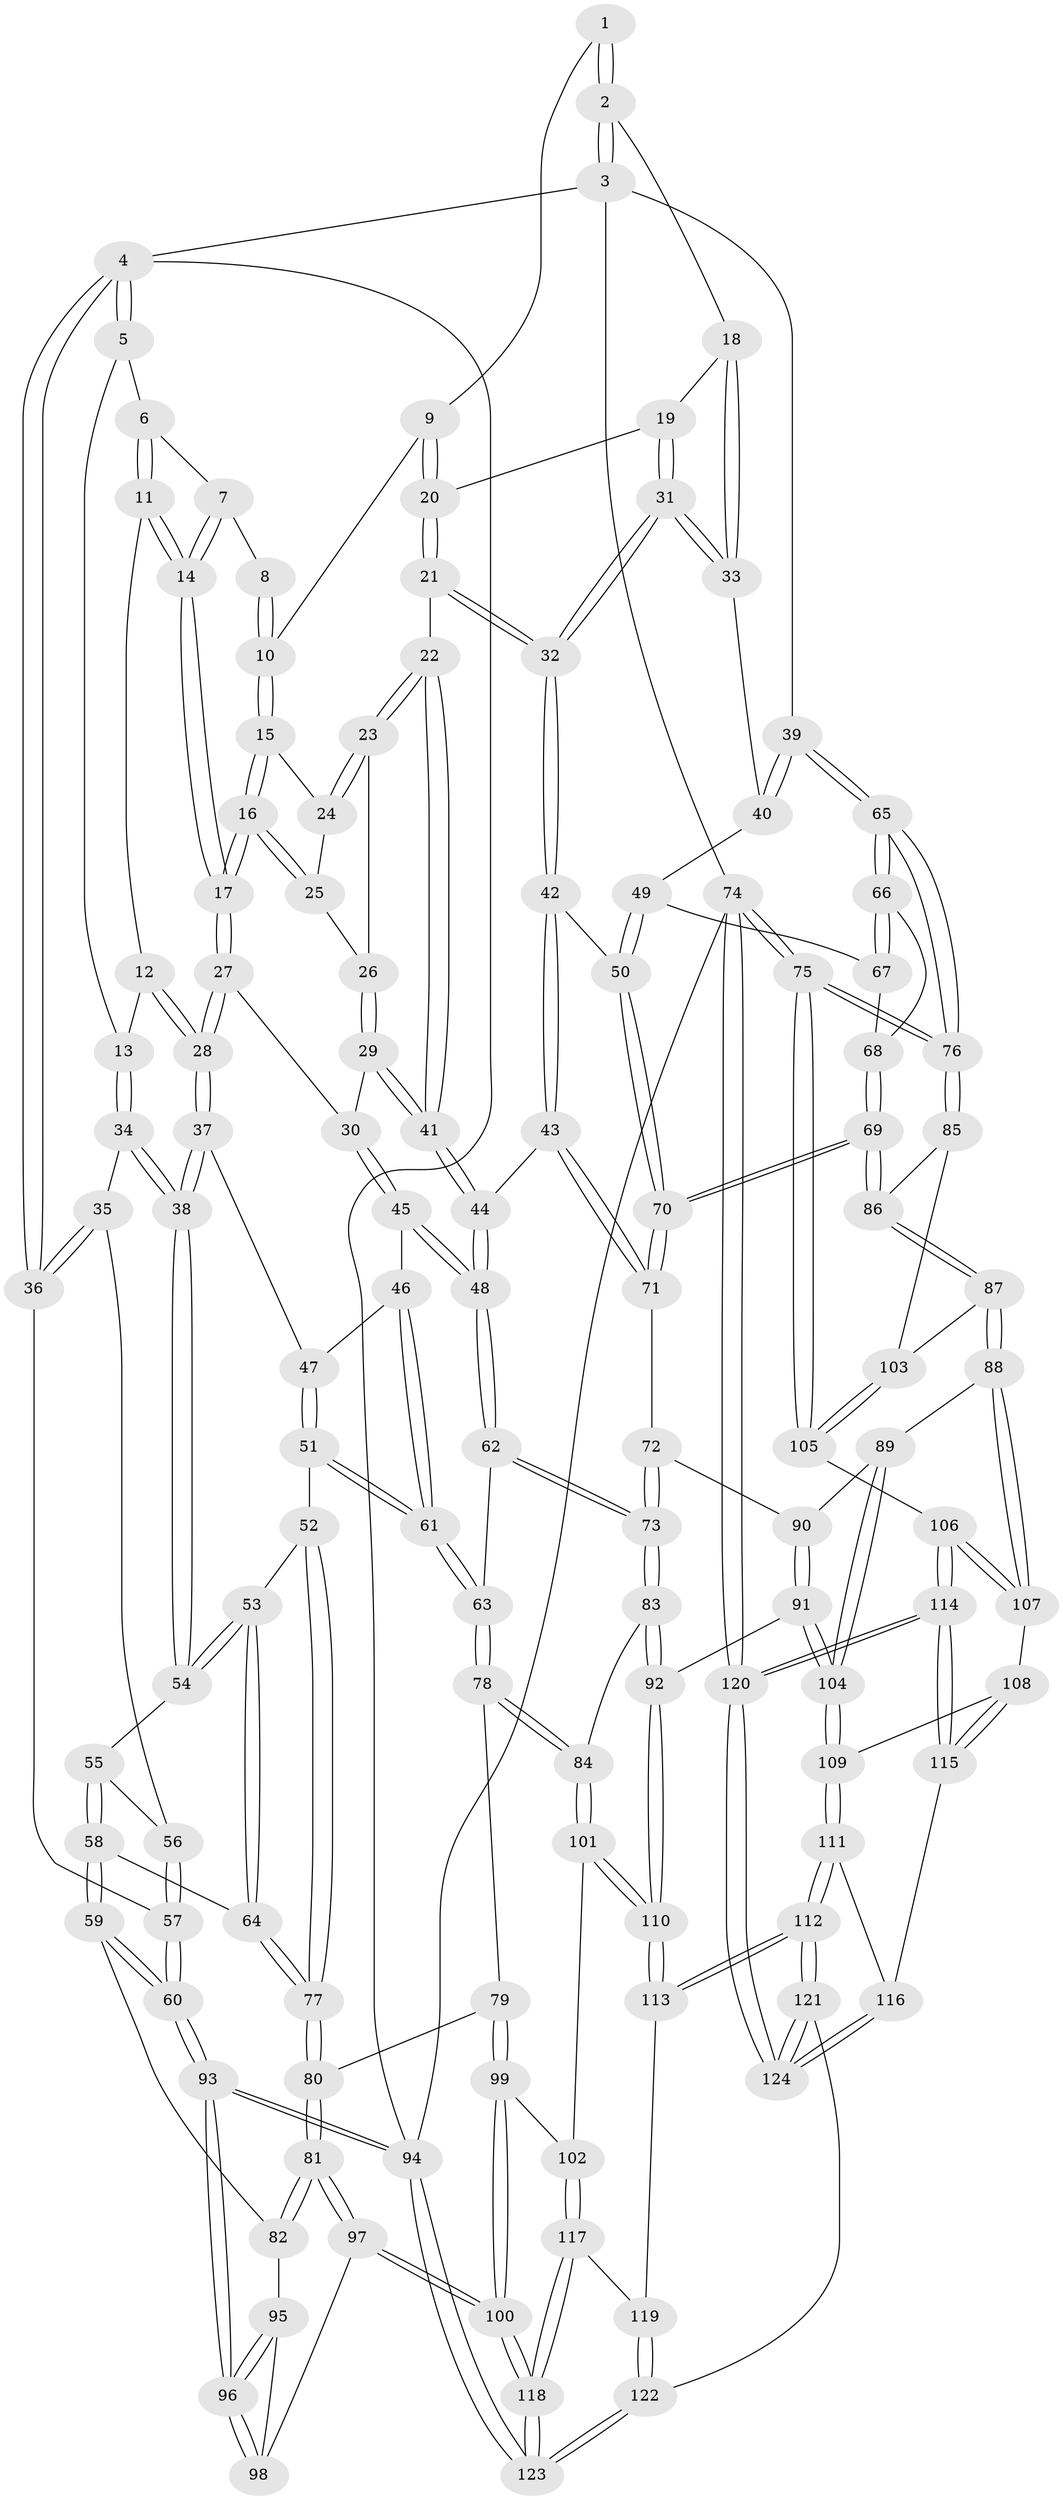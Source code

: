 // coarse degree distribution, {10: 0.02702702702702703, 3: 0.21621621621621623, 4: 0.35135135135135137, 2: 0.02702702702702703, 5: 0.2702702702702703, 6: 0.10810810810810811}
// Generated by graph-tools (version 1.1) at 2025/21/03/04/25 18:21:16]
// undirected, 124 vertices, 307 edges
graph export_dot {
graph [start="1"]
  node [color=gray90,style=filled];
  1 [pos="+0.6736324126240213+0"];
  2 [pos="+1+0"];
  3 [pos="+1+0"];
  4 [pos="+0+0"];
  5 [pos="+0.12343827616785975+0"];
  6 [pos="+0.3380393859158907+0"];
  7 [pos="+0.45617415663740063+0"];
  8 [pos="+0.5430602727775463+0"];
  9 [pos="+0.6602308592233929+0.05191643273391849"];
  10 [pos="+0.6035831375842325+0.056073570531902886"];
  11 [pos="+0.3046616289610052+0.04349019450144215"];
  12 [pos="+0.22961973739010755+0.07767980381865651"];
  13 [pos="+0.15716897777135255+0.04408174005602564"];
  14 [pos="+0.4339197994486955+0.05437458070258171"];
  15 [pos="+0.6021280523402784+0.06001250203785256"];
  16 [pos="+0.45363011583616075+0.0989440890674612"];
  17 [pos="+0.43722499421574623+0.09996979150448566"];
  18 [pos="+0.9090775747271457+0"];
  19 [pos="+0.7711792559438664+0.077443670844265"];
  20 [pos="+0.734492775437459+0.09391214574596185"];
  21 [pos="+0.689132434331328+0.13887996579397585"];
  22 [pos="+0.674952834740813+0.14469017361994516"];
  23 [pos="+0.6668846895840143+0.14087930496244352"];
  24 [pos="+0.6035775380455456+0.06736637877229865"];
  25 [pos="+0.5819721297419165+0.1211776669366199"];
  26 [pos="+0.5910662346998437+0.13873780043851136"];
  27 [pos="+0.4242946530565308+0.14139853973331903"];
  28 [pos="+0.36137001797055085+0.1859483276040042"];
  29 [pos="+0.5541733983011407+0.20940180255432966"];
  30 [pos="+0.49915376598048483+0.19694036768871542"];
  31 [pos="+0.8045885343969936+0.2587487854213187"];
  32 [pos="+0.7971891448575935+0.31100838592161256"];
  33 [pos="+0.8814896419951458+0.14363412525883673"];
  34 [pos="+0.09623108778773005+0.15601316505504512"];
  35 [pos="+0+0.20273974536771075"];
  36 [pos="+0+0.2213592962435524"];
  37 [pos="+0.34972437439898124+0.21075099754359977"];
  38 [pos="+0.21775434550644168+0.2764520791312274"];
  39 [pos="+1+0.12794373978175821"];
  40 [pos="+0.9340146079639997+0.24895111324946154"];
  41 [pos="+0.6210350475131083+0.2576940443803419"];
  42 [pos="+0.7988191928140219+0.3404663827728572"];
  43 [pos="+0.6929926084717931+0.36992852549296956"];
  44 [pos="+0.6624540716263011+0.3662745488930032"];
  45 [pos="+0.49148068715724225+0.3518824077387731"];
  46 [pos="+0.48446699510105323+0.35324305618737334"];
  47 [pos="+0.37842702193187405+0.2778885186810814"];
  48 [pos="+0.6323032805562873+0.3822209505016865"];
  49 [pos="+0.8137192352891506+0.34013775302052524"];
  50 [pos="+0.8019363764153288+0.34147573854352176"];
  51 [pos="+0.32963867086492743+0.4411491448994073"];
  52 [pos="+0.31187472455753+0.4402562602035073"];
  53 [pos="+0.24570051321398184+0.4136536516096608"];
  54 [pos="+0.20491203711019879+0.3402644962482085"];
  55 [pos="+0.11485829425100283+0.36323889243954605"];
  56 [pos="+0.112458696896653+0.36245603459154396"];
  57 [pos="+0+0.46221350379552956"];
  58 [pos="+0.08062078534042627+0.5284578362601257"];
  59 [pos="+0.05297312674990827+0.5530571980982613"];
  60 [pos="+0+0.5043241912897857"];
  61 [pos="+0.3868125505773022+0.4698091089434152"];
  62 [pos="+0.5451671700613633+0.5449499826141064"];
  63 [pos="+0.4188010888120828+0.5250282112043965"];
  64 [pos="+0.1789140574777257+0.4893683365320929"];
  65 [pos="+1+0.41492485514986815"];
  66 [pos="+1+0.4197101085031905"];
  67 [pos="+0.9362459427936229+0.38639530256037613"];
  68 [pos="+0.9234697026709927+0.5429971416250928"];
  69 [pos="+0.881112002803228+0.5751337645827351"];
  70 [pos="+0.8755839714460201+0.5716427998592536"];
  71 [pos="+0.7362532222332538+0.5803575956027169"];
  72 [pos="+0.7245411150501239+0.5926783153142333"];
  73 [pos="+0.5833942581561876+0.6187615976872588"];
  74 [pos="+1+1"];
  75 [pos="+1+0.8312213051826821"];
  76 [pos="+1+0.6600115646617977"];
  77 [pos="+0.25153361071450603+0.5864229710999527"];
  78 [pos="+0.3852758615023069+0.5875382385886003"];
  79 [pos="+0.26849148009176405+0.6418887668988543"];
  80 [pos="+0.25648770684853495+0.6372440230641241"];
  81 [pos="+0.16956924775057167+0.6570883756889323"];
  82 [pos="+0.10775171391265073+0.6319467114456038"];
  83 [pos="+0.5784471197945341+0.6444347783409952"];
  84 [pos="+0.4468686673410933+0.7267731648767392"];
  85 [pos="+1+0.64430186931649"];
  86 [pos="+0.8900166247471625+0.5997156447034265"];
  87 [pos="+0.8848077974413338+0.6866628944868922"];
  88 [pos="+0.8467426264919269+0.7199535966618975"];
  89 [pos="+0.7948551467204131+0.7164422174522685"];
  90 [pos="+0.7394991091573382+0.6559682621468049"];
  91 [pos="+0.6579076946702545+0.7542809125983128"];
  92 [pos="+0.6306917402926047+0.7443500902222219"];
  93 [pos="+0+0.9041902023873755"];
  94 [pos="+0+1"];
  95 [pos="+0.10310875185135286+0.6403041641057567"];
  96 [pos="+0+0.8582718209645315"];
  97 [pos="+0.17927979297791896+0.851889529416924"];
  98 [pos="+0.04850476043334992+0.8164173910544215"];
  99 [pos="+0.2832480164810188+0.6734351157543554"];
  100 [pos="+0.2046361049549646+0.8752429820193254"];
  101 [pos="+0.43950961812657474+0.7430964113003978"];
  102 [pos="+0.3801749374749991+0.7785926154677644"];
  103 [pos="+0.9003051478020642+0.6960318431455202"];
  104 [pos="+0.6995885639027144+0.7863986286699698"];
  105 [pos="+1+0.7827087965421319"];
  106 [pos="+0.9086143929810496+0.8430914052174273"];
  107 [pos="+0.8454402393881457+0.7939373073658798"];
  108 [pos="+0.8196634546104483+0.8166154551471848"];
  109 [pos="+0.7039094825909312+0.7984147913629887"];
  110 [pos="+0.5479635070515253+0.8367860277931513"];
  111 [pos="+0.7012369981558612+0.8995841135108659"];
  112 [pos="+0.6571873657450513+0.9329369073696488"];
  113 [pos="+0.5492175323843947+0.8765591738978915"];
  114 [pos="+0.8989163063506906+0.9395026869378259"];
  115 [pos="+0.8006742694266621+0.8982122221939269"];
  116 [pos="+0.7532338441316954+0.9104886736492663"];
  117 [pos="+0.3440238451440929+0.8572769413791189"];
  118 [pos="+0.259277858143508+0.947195164597649"];
  119 [pos="+0.5283859194117997+0.8927101304680288"];
  120 [pos="+1+1"];
  121 [pos="+0.6321470084186658+1"];
  122 [pos="+0.3932229973807725+1"];
  123 [pos="+0.2567830116544855+1"];
  124 [pos="+0.8973803648262062+1"];
  1 -- 2;
  1 -- 2;
  1 -- 9;
  2 -- 3;
  2 -- 3;
  2 -- 18;
  3 -- 4;
  3 -- 39;
  3 -- 74;
  4 -- 5;
  4 -- 5;
  4 -- 36;
  4 -- 36;
  4 -- 94;
  5 -- 6;
  5 -- 13;
  6 -- 7;
  6 -- 11;
  6 -- 11;
  7 -- 8;
  7 -- 14;
  7 -- 14;
  8 -- 10;
  8 -- 10;
  9 -- 10;
  9 -- 20;
  9 -- 20;
  10 -- 15;
  10 -- 15;
  11 -- 12;
  11 -- 14;
  11 -- 14;
  12 -- 13;
  12 -- 28;
  12 -- 28;
  13 -- 34;
  13 -- 34;
  14 -- 17;
  14 -- 17;
  15 -- 16;
  15 -- 16;
  15 -- 24;
  16 -- 17;
  16 -- 17;
  16 -- 25;
  16 -- 25;
  17 -- 27;
  17 -- 27;
  18 -- 19;
  18 -- 33;
  18 -- 33;
  19 -- 20;
  19 -- 31;
  19 -- 31;
  20 -- 21;
  20 -- 21;
  21 -- 22;
  21 -- 32;
  21 -- 32;
  22 -- 23;
  22 -- 23;
  22 -- 41;
  22 -- 41;
  23 -- 24;
  23 -- 24;
  23 -- 26;
  24 -- 25;
  25 -- 26;
  26 -- 29;
  26 -- 29;
  27 -- 28;
  27 -- 28;
  27 -- 30;
  28 -- 37;
  28 -- 37;
  29 -- 30;
  29 -- 41;
  29 -- 41;
  30 -- 45;
  30 -- 45;
  31 -- 32;
  31 -- 32;
  31 -- 33;
  31 -- 33;
  32 -- 42;
  32 -- 42;
  33 -- 40;
  34 -- 35;
  34 -- 38;
  34 -- 38;
  35 -- 36;
  35 -- 36;
  35 -- 56;
  36 -- 57;
  37 -- 38;
  37 -- 38;
  37 -- 47;
  38 -- 54;
  38 -- 54;
  39 -- 40;
  39 -- 40;
  39 -- 65;
  39 -- 65;
  40 -- 49;
  41 -- 44;
  41 -- 44;
  42 -- 43;
  42 -- 43;
  42 -- 50;
  43 -- 44;
  43 -- 71;
  43 -- 71;
  44 -- 48;
  44 -- 48;
  45 -- 46;
  45 -- 48;
  45 -- 48;
  46 -- 47;
  46 -- 61;
  46 -- 61;
  47 -- 51;
  47 -- 51;
  48 -- 62;
  48 -- 62;
  49 -- 50;
  49 -- 50;
  49 -- 67;
  50 -- 70;
  50 -- 70;
  51 -- 52;
  51 -- 61;
  51 -- 61;
  52 -- 53;
  52 -- 77;
  52 -- 77;
  53 -- 54;
  53 -- 54;
  53 -- 64;
  53 -- 64;
  54 -- 55;
  55 -- 56;
  55 -- 58;
  55 -- 58;
  56 -- 57;
  56 -- 57;
  57 -- 60;
  57 -- 60;
  58 -- 59;
  58 -- 59;
  58 -- 64;
  59 -- 60;
  59 -- 60;
  59 -- 82;
  60 -- 93;
  60 -- 93;
  61 -- 63;
  61 -- 63;
  62 -- 63;
  62 -- 73;
  62 -- 73;
  63 -- 78;
  63 -- 78;
  64 -- 77;
  64 -- 77;
  65 -- 66;
  65 -- 66;
  65 -- 76;
  65 -- 76;
  66 -- 67;
  66 -- 67;
  66 -- 68;
  67 -- 68;
  68 -- 69;
  68 -- 69;
  69 -- 70;
  69 -- 70;
  69 -- 86;
  69 -- 86;
  70 -- 71;
  70 -- 71;
  71 -- 72;
  72 -- 73;
  72 -- 73;
  72 -- 90;
  73 -- 83;
  73 -- 83;
  74 -- 75;
  74 -- 75;
  74 -- 120;
  74 -- 120;
  74 -- 94;
  75 -- 76;
  75 -- 76;
  75 -- 105;
  75 -- 105;
  76 -- 85;
  76 -- 85;
  77 -- 80;
  77 -- 80;
  78 -- 79;
  78 -- 84;
  78 -- 84;
  79 -- 80;
  79 -- 99;
  79 -- 99;
  80 -- 81;
  80 -- 81;
  81 -- 82;
  81 -- 82;
  81 -- 97;
  81 -- 97;
  82 -- 95;
  83 -- 84;
  83 -- 92;
  83 -- 92;
  84 -- 101;
  84 -- 101;
  85 -- 86;
  85 -- 103;
  86 -- 87;
  86 -- 87;
  87 -- 88;
  87 -- 88;
  87 -- 103;
  88 -- 89;
  88 -- 107;
  88 -- 107;
  89 -- 90;
  89 -- 104;
  89 -- 104;
  90 -- 91;
  90 -- 91;
  91 -- 92;
  91 -- 104;
  91 -- 104;
  92 -- 110;
  92 -- 110;
  93 -- 94;
  93 -- 94;
  93 -- 96;
  93 -- 96;
  94 -- 123;
  94 -- 123;
  95 -- 96;
  95 -- 96;
  95 -- 98;
  96 -- 98;
  96 -- 98;
  97 -- 98;
  97 -- 100;
  97 -- 100;
  99 -- 100;
  99 -- 100;
  99 -- 102;
  100 -- 118;
  100 -- 118;
  101 -- 102;
  101 -- 110;
  101 -- 110;
  102 -- 117;
  102 -- 117;
  103 -- 105;
  103 -- 105;
  104 -- 109;
  104 -- 109;
  105 -- 106;
  106 -- 107;
  106 -- 107;
  106 -- 114;
  106 -- 114;
  107 -- 108;
  108 -- 109;
  108 -- 115;
  108 -- 115;
  109 -- 111;
  109 -- 111;
  110 -- 113;
  110 -- 113;
  111 -- 112;
  111 -- 112;
  111 -- 116;
  112 -- 113;
  112 -- 113;
  112 -- 121;
  112 -- 121;
  113 -- 119;
  114 -- 115;
  114 -- 115;
  114 -- 120;
  114 -- 120;
  115 -- 116;
  116 -- 124;
  116 -- 124;
  117 -- 118;
  117 -- 118;
  117 -- 119;
  118 -- 123;
  118 -- 123;
  119 -- 122;
  119 -- 122;
  120 -- 124;
  120 -- 124;
  121 -- 122;
  121 -- 124;
  121 -- 124;
  122 -- 123;
  122 -- 123;
}
